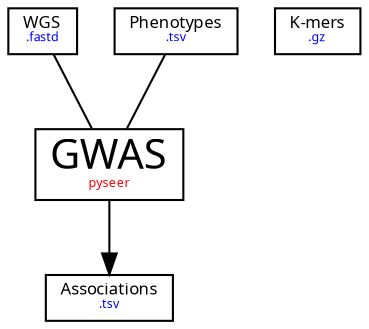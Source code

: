 digraph graphname {

	node [
		fontname="Sans serif" 
		fontsize="8"
		shape="rectangle"
		margin="0.1, 0.05"
		height=0
		width=0
		];
	
	dat_wgs [
		label = <
			WGS<br/>
			<font color="blue" point-size="6">.fastd</font>
			>
		];

	dat_pheno [
		label = <
			Phenotypes<br/>
			<font color="blue" point-size="6">.tsv</font>
			>
		];

	dat_kmers [
		label = <
			K-mers<br/>
			<font color="blue" point-size="6">.gz</font>
			>
		];

	
	dat_assoc [
		label = <
			Associations<br/>
			<font color="blue" point-size="6">.tsv</font>
			>
		];


	node [
		fontsize="20"
		margin="0.1, 0.05"
		height=0
		width=0
		];

	proc_gwas [
		label = <
			GWAS<br/>
			<font color="red" point-size="6">pyseer</font>
			>
		]

	edge [
		arrowhead="none"
		];

	dat_wgs -> proc_gwas;
	dat_pheno -> proc_gwas;

	edge [
		arrowhead="normal"
		];

	proc_gwas -> dat_assoc;

	}

